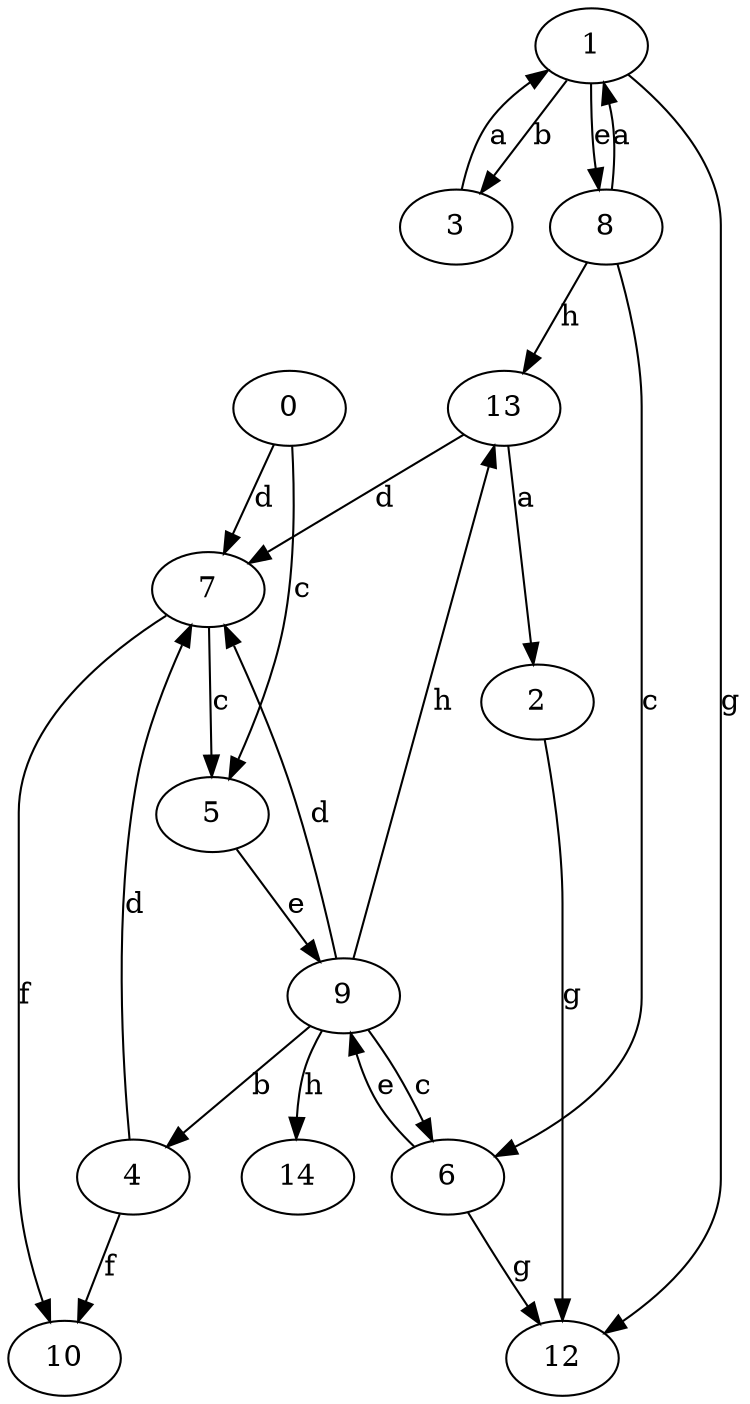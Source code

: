 strict digraph  {
1;
2;
3;
4;
0;
5;
6;
7;
8;
9;
10;
12;
13;
14;
1 -> 3  [label=b];
1 -> 8  [label=e];
1 -> 12  [label=g];
2 -> 12  [label=g];
3 -> 1  [label=a];
4 -> 7  [label=d];
4 -> 10  [label=f];
0 -> 5  [label=c];
0 -> 7  [label=d];
5 -> 9  [label=e];
6 -> 9  [label=e];
6 -> 12  [label=g];
7 -> 5  [label=c];
7 -> 10  [label=f];
8 -> 1  [label=a];
8 -> 6  [label=c];
8 -> 13  [label=h];
9 -> 4  [label=b];
9 -> 6  [label=c];
9 -> 7  [label=d];
9 -> 13  [label=h];
9 -> 14  [label=h];
13 -> 2  [label=a];
13 -> 7  [label=d];
}
